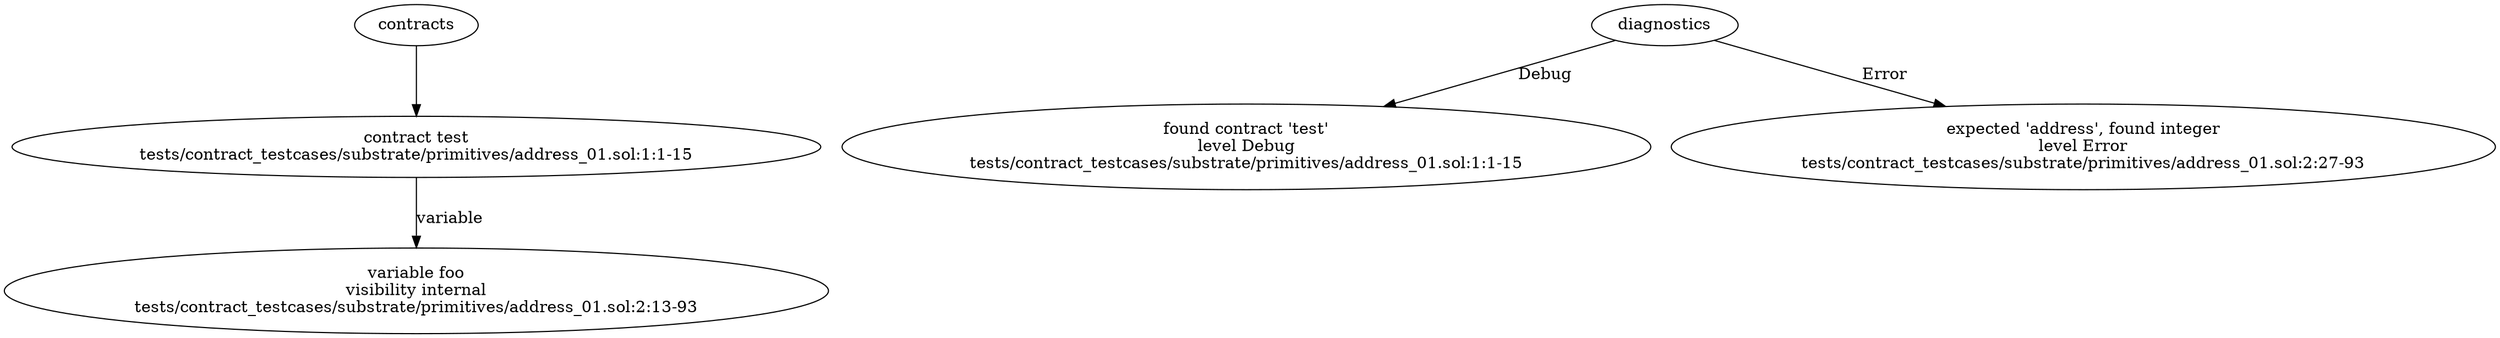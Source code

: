 strict digraph "tests/contract_testcases/substrate/primitives/address_01.sol" {
	contract [label="contract test\ntests/contract_testcases/substrate/primitives/address_01.sol:1:1-15"]
	var [label="variable foo\nvisibility internal\ntests/contract_testcases/substrate/primitives/address_01.sol:2:13-93"]
	diagnostic [label="found contract 'test'\nlevel Debug\ntests/contract_testcases/substrate/primitives/address_01.sol:1:1-15"]
	diagnostic_6 [label="expected 'address', found integer\nlevel Error\ntests/contract_testcases/substrate/primitives/address_01.sol:2:27-93"]
	contracts -> contract
	contract -> var [label="variable"]
	diagnostics -> diagnostic [label="Debug"]
	diagnostics -> diagnostic_6 [label="Error"]
}
